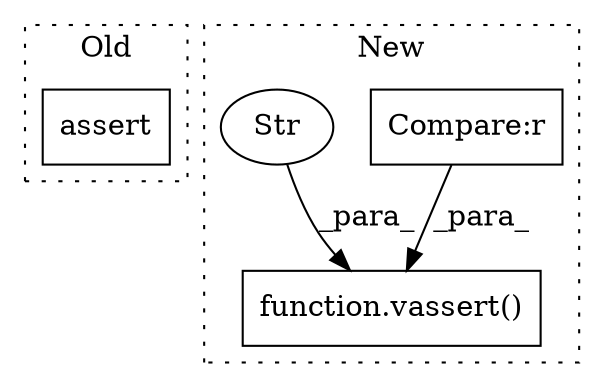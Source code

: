 digraph G {
subgraph cluster0 {
1 [label="assert" a="65" s="338" l="7" shape="box"];
label = "Old";
style="dotted";
}
subgraph cluster1 {
2 [label="function.vassert()" a="75" s="213,281" l="8,1" shape="box"];
3 [label="Compare:r" a="40" s="221" l="17" shape="box"];
4 [label="Str" a="66" s="240" l="41" shape="ellipse"];
label = "New";
style="dotted";
}
3 -> 2 [label="_para_"];
4 -> 2 [label="_para_"];
}